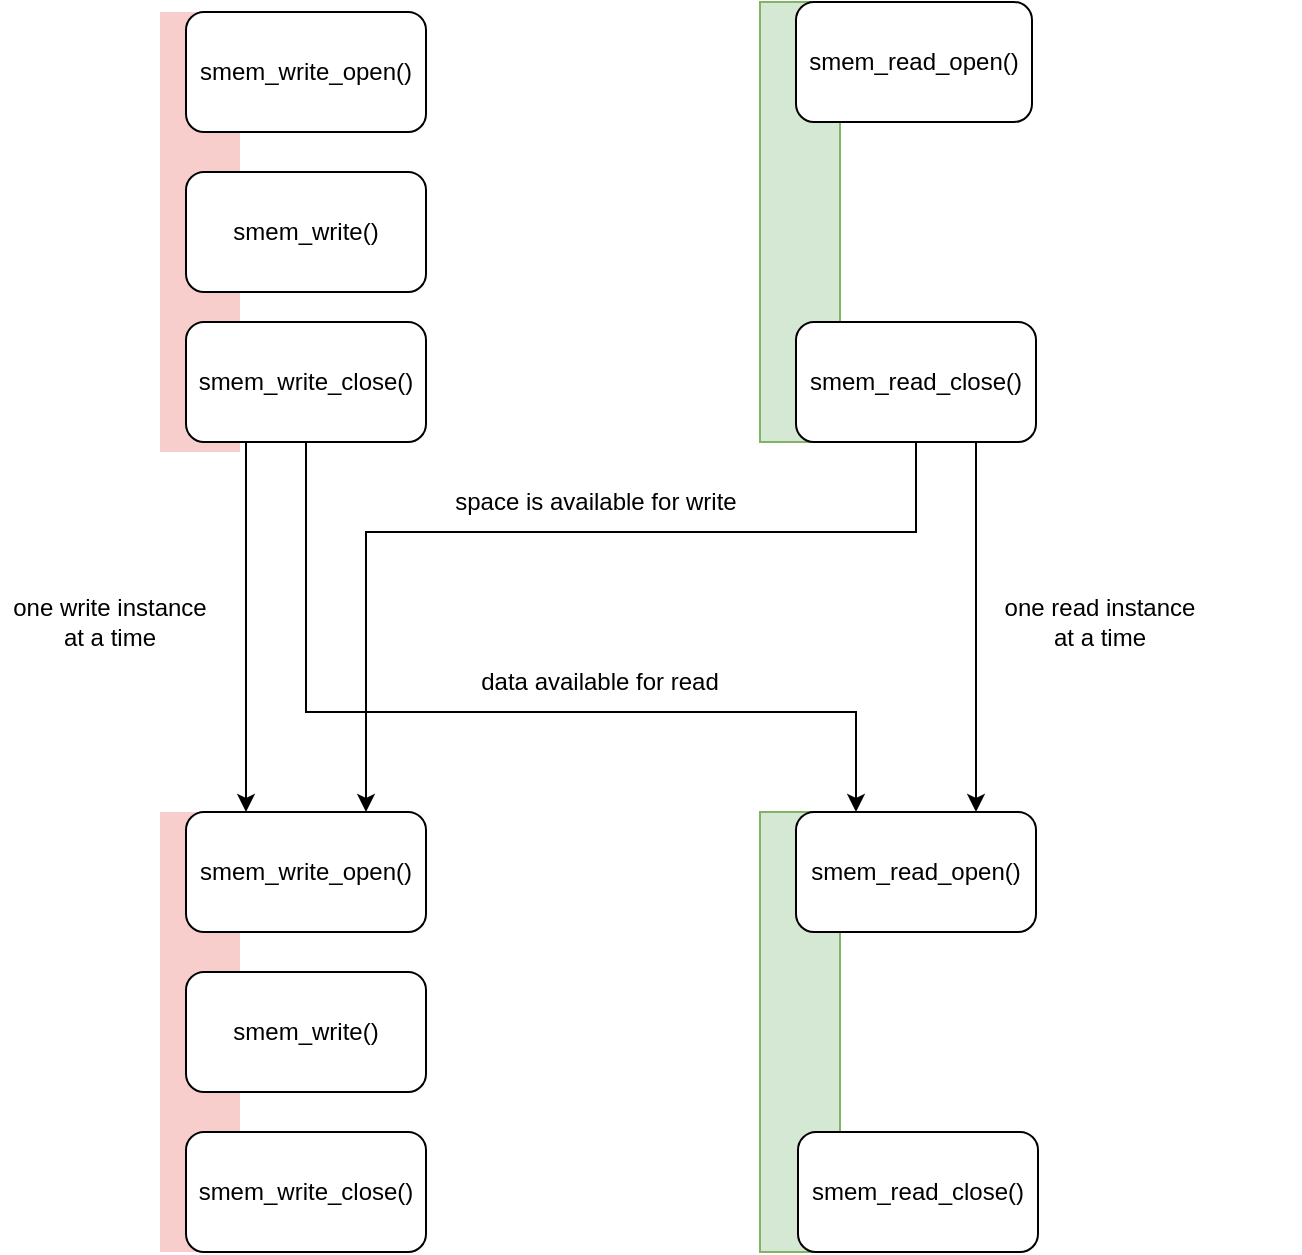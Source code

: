 <mxfile version="17.4.6" type="device"><diagram id="Gw9vkCPku45pf2UG_bid" name="Page-1"><mxGraphModel dx="1232" dy="793" grid="1" gridSize="10" guides="1" tooltips="1" connect="1" arrows="1" fold="1" page="1" pageScale="1" pageWidth="850" pageHeight="1100" math="0" shadow="0"><root><mxCell id="0"/><mxCell id="1" parent="0"/><mxCell id="6SBxo_BOHXZItLlLNFFX-25" value="" style="rounded=0;whiteSpace=wrap;html=1;fillColor=#d5e8d4;strokeColor=#82b366;" vertex="1" parent="1"><mxGeometry x="500" y="550" width="40" height="220" as="geometry"/></mxCell><mxCell id="6SBxo_BOHXZItLlLNFFX-24" value="" style="rounded=0;whiteSpace=wrap;html=1;fillColor=#d5e8d4;strokeColor=#82b366;" vertex="1" parent="1"><mxGeometry x="500" y="145" width="40" height="220" as="geometry"/></mxCell><mxCell id="6SBxo_BOHXZItLlLNFFX-23" value="" style="rounded=0;whiteSpace=wrap;html=1;fillColor=#f8cecc;strokeColor=none;" vertex="1" parent="1"><mxGeometry x="200" y="550" width="40" height="220" as="geometry"/></mxCell><mxCell id="6SBxo_BOHXZItLlLNFFX-22" value="" style="rounded=0;whiteSpace=wrap;html=1;fillColor=#f8cecc;strokeColor=none;" vertex="1" parent="1"><mxGeometry x="200" y="150" width="40" height="220" as="geometry"/></mxCell><mxCell id="6SBxo_BOHXZItLlLNFFX-2" value="smem_write_open()" style="rounded=1;whiteSpace=wrap;html=1;" vertex="1" parent="1"><mxGeometry x="213" y="150" width="120" height="60" as="geometry"/></mxCell><mxCell id="6SBxo_BOHXZItLlLNFFX-3" value="smem_write()" style="rounded=1;whiteSpace=wrap;html=1;" vertex="1" parent="1"><mxGeometry x="213" y="230" width="120" height="60" as="geometry"/></mxCell><mxCell id="6SBxo_BOHXZItLlLNFFX-4" value="smem_write_close()" style="rounded=1;whiteSpace=wrap;html=1;" vertex="1" parent="1"><mxGeometry x="213" y="305" width="120" height="60" as="geometry"/></mxCell><mxCell id="6SBxo_BOHXZItLlLNFFX-5" value="smem_read_open()" style="rounded=1;whiteSpace=wrap;html=1;" vertex="1" parent="1"><mxGeometry x="518" y="145" width="118" height="60" as="geometry"/></mxCell><mxCell id="6SBxo_BOHXZItLlLNFFX-19" style="edgeStyle=orthogonalEdgeStyle;rounded=0;orthogonalLoop=1;jettySize=auto;html=1;exitX=0.5;exitY=1;exitDx=0;exitDy=0;entryX=0.75;entryY=0;entryDx=0;entryDy=0;" edge="1" parent="1" source="6SBxo_BOHXZItLlLNFFX-6" target="6SBxo_BOHXZItLlLNFFX-7"><mxGeometry relative="1" as="geometry"><Array as="points"><mxPoint x="578" y="410"/><mxPoint x="303" y="410"/></Array></mxGeometry></mxCell><mxCell id="6SBxo_BOHXZItLlLNFFX-20" style="edgeStyle=orthogonalEdgeStyle;rounded=0;orthogonalLoop=1;jettySize=auto;html=1;exitX=0.75;exitY=1;exitDx=0;exitDy=0;entryX=0.75;entryY=0;entryDx=0;entryDy=0;" edge="1" parent="1" source="6SBxo_BOHXZItLlLNFFX-6" target="6SBxo_BOHXZItLlLNFFX-10"><mxGeometry relative="1" as="geometry"/></mxCell><mxCell id="6SBxo_BOHXZItLlLNFFX-6" value="smem_read_close()" style="rounded=1;whiteSpace=wrap;html=1;" vertex="1" parent="1"><mxGeometry x="518" y="305" width="120" height="60" as="geometry"/></mxCell><mxCell id="6SBxo_BOHXZItLlLNFFX-7" value="smem_write_open()" style="rounded=1;whiteSpace=wrap;html=1;" vertex="1" parent="1"><mxGeometry x="213" y="550" width="120" height="60" as="geometry"/></mxCell><mxCell id="6SBxo_BOHXZItLlLNFFX-8" value="smem_write()" style="rounded=1;whiteSpace=wrap;html=1;" vertex="1" parent="1"><mxGeometry x="213" y="630" width="120" height="60" as="geometry"/></mxCell><mxCell id="6SBxo_BOHXZItLlLNFFX-9" value="smem_write_close()" style="rounded=1;whiteSpace=wrap;html=1;" vertex="1" parent="1"><mxGeometry x="213" y="710" width="120" height="60" as="geometry"/></mxCell><mxCell id="6SBxo_BOHXZItLlLNFFX-10" value="smem_read_open()" style="rounded=1;whiteSpace=wrap;html=1;" vertex="1" parent="1"><mxGeometry x="518" y="550" width="120" height="60" as="geometry"/></mxCell><mxCell id="6SBxo_BOHXZItLlLNFFX-11" value="smem_read_close()" style="rounded=1;whiteSpace=wrap;html=1;" vertex="1" parent="1"><mxGeometry x="519" y="710" width="120" height="60" as="geometry"/></mxCell><mxCell id="6SBxo_BOHXZItLlLNFFX-14" value="space is available for write" style="text;html=1;strokeColor=none;fillColor=none;align=center;verticalAlign=middle;whiteSpace=wrap;rounded=0;" vertex="1" parent="1"><mxGeometry x="318" y="380" width="200" height="30" as="geometry"/></mxCell><mxCell id="6SBxo_BOHXZItLlLNFFX-15" value="one read&amp;nbsp;instance&lt;br&gt;at a time" style="text;html=1;strokeColor=none;fillColor=none;align=center;verticalAlign=middle;whiteSpace=wrap;rounded=0;" vertex="1" parent="1"><mxGeometry x="570" y="440" width="200" height="30" as="geometry"/></mxCell><mxCell id="6SBxo_BOHXZItLlLNFFX-16" style="edgeStyle=orthogonalEdgeStyle;rounded=0;orthogonalLoop=1;jettySize=auto;html=1;exitX=0.25;exitY=1;exitDx=0;exitDy=0;entryX=0.25;entryY=0;entryDx=0;entryDy=0;" edge="1" parent="1" source="6SBxo_BOHXZItLlLNFFX-4" target="6SBxo_BOHXZItLlLNFFX-7"><mxGeometry relative="1" as="geometry"><mxPoint x="588" y="375" as="sourcePoint"/><mxPoint x="450.0" y="500" as="targetPoint"/><Array as="points"><mxPoint x="243" y="460"/><mxPoint x="243" y="460"/></Array></mxGeometry></mxCell><mxCell id="6SBxo_BOHXZItLlLNFFX-17" style="edgeStyle=orthogonalEdgeStyle;rounded=0;orthogonalLoop=1;jettySize=auto;html=1;exitX=0.5;exitY=1;exitDx=0;exitDy=0;entryX=0.25;entryY=0;entryDx=0;entryDy=0;" edge="1" parent="1" source="6SBxo_BOHXZItLlLNFFX-4" target="6SBxo_BOHXZItLlLNFFX-10"><mxGeometry relative="1" as="geometry"><mxPoint x="558" y="375" as="sourcePoint"/><mxPoint x="110.0" y="500" as="targetPoint"/><Array as="points"><mxPoint x="273" y="500"/><mxPoint x="548" y="500"/></Array></mxGeometry></mxCell><mxCell id="6SBxo_BOHXZItLlLNFFX-18" value="one write instance&lt;br&gt;at a time" style="text;html=1;strokeColor=none;fillColor=none;align=center;verticalAlign=middle;whiteSpace=wrap;rounded=0;" vertex="1" parent="1"><mxGeometry x="120" y="440" width="110" height="30" as="geometry"/></mxCell><mxCell id="6SBxo_BOHXZItLlLNFFX-21" value="data available for read" style="text;html=1;strokeColor=none;fillColor=none;align=center;verticalAlign=middle;whiteSpace=wrap;rounded=0;" vertex="1" parent="1"><mxGeometry x="320" y="470" width="200" height="30" as="geometry"/></mxCell></root></mxGraphModel></diagram></mxfile>